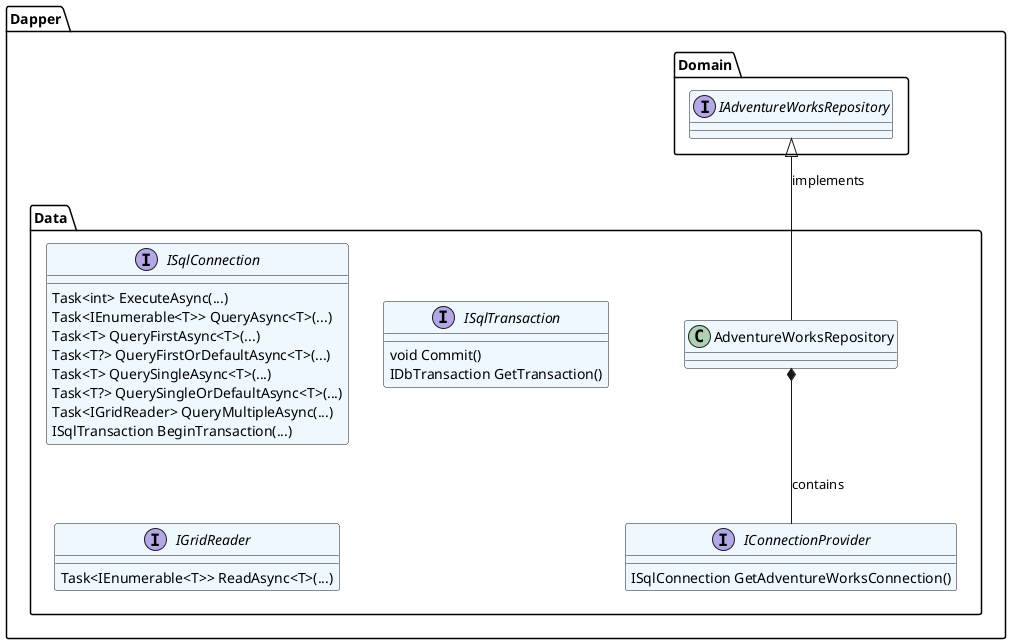 @startuml
'https://plantuml.com/class-diagram

package Dapper.Data {
  together {
    class AdventureWorksRepository #aliceblue

    interface IConnectionProvider #aliceblue {
      ISqlConnection GetAdventureWorksConnection()
    }
  }

  interface ISqlConnection #aliceblue {
    Task<int> ExecuteAsync(...)
    Task<IEnumerable<T>> QueryAsync<T>(...)
    Task<T> QueryFirstAsync<T>(...)
    Task<T?> QueryFirstOrDefaultAsync<T>(...)
    Task<T> QuerySingleAsync<T>(...)
    Task<T?> QuerySingleOrDefaultAsync<T>(...)
    Task<IGridReader> QueryMultipleAsync(...)
    ISqlTransaction BeginTransaction(...)
  }

  interface ISqlTransaction #aliceblue {
    void Commit()
    IDbTransaction GetTransaction()
  }

  interface IGridReader #aliceblue {
    Task<IEnumerable<T>> ReadAsync<T>(...)
  }
}

package Dapper.Domain {
  interface IAdventureWorksRepository #aliceblue
}

IAdventureWorksRepository <|-- AdventureWorksRepository : implements
AdventureWorksRepository *-- IConnectionProvider : contains

@enduml
